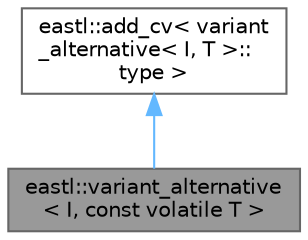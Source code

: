digraph "eastl::variant_alternative&lt; I, const volatile T &gt;"
{
 // LATEX_PDF_SIZE
  bgcolor="transparent";
  edge [fontname=Helvetica,fontsize=10,labelfontname=Helvetica,labelfontsize=10];
  node [fontname=Helvetica,fontsize=10,shape=box,height=0.2,width=0.4];
  Node1 [id="Node000001",label="eastl::variant_alternative\l\< I, const volatile T \>",height=0.2,width=0.4,color="gray40", fillcolor="grey60", style="filled", fontcolor="black",tooltip=" "];
  Node2 -> Node1 [id="edge2_Node000001_Node000002",dir="back",color="steelblue1",style="solid",tooltip=" "];
  Node2 [id="Node000002",label="eastl::add_cv\< variant\l_alternative\< I, T \>::\ltype \>",height=0.2,width=0.4,color="gray40", fillcolor="white", style="filled",URL="$structeastl_1_1add__cv.html",tooltip=" "];
}
